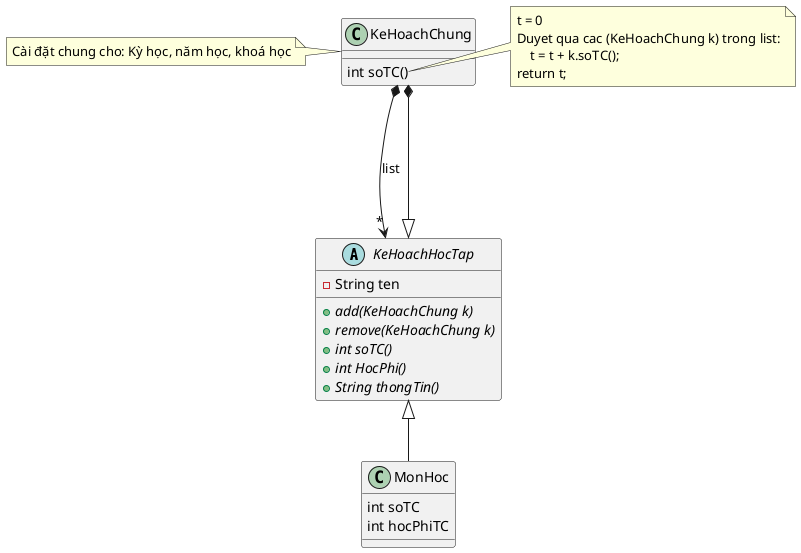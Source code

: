 @startuml
'https://plantuml.com/class-diagram

abstract class KeHoachHocTap{
    - String ten
    + {abstract} add(KeHoachChung k)
    + {abstract} remove(KeHoachChung k)
    + {abstract} int soTC()
    + {abstract} int HocPhi()
    + {abstract} String thongTin()
}
KeHoachHocTap <|-- MonHoc
KeHoachHocTap <|---* KeHoachChung
KeHoachChung *--->"*" KeHoachHocTap: list

note left of KeHoachChung
    Cài đặt chung cho: Kỳ học, năm học, khoá học
end note

class MonHoc{
    int soTC
    int hocPhiTC
}

class KeHoachChung{
    int soTC()
}
note right of KeHoachChung::soTC
    t = 0
    Duyet qua cac (KeHoachChung k) trong list:
        t = t + k.soTC();
    return t;
end note
@enduml